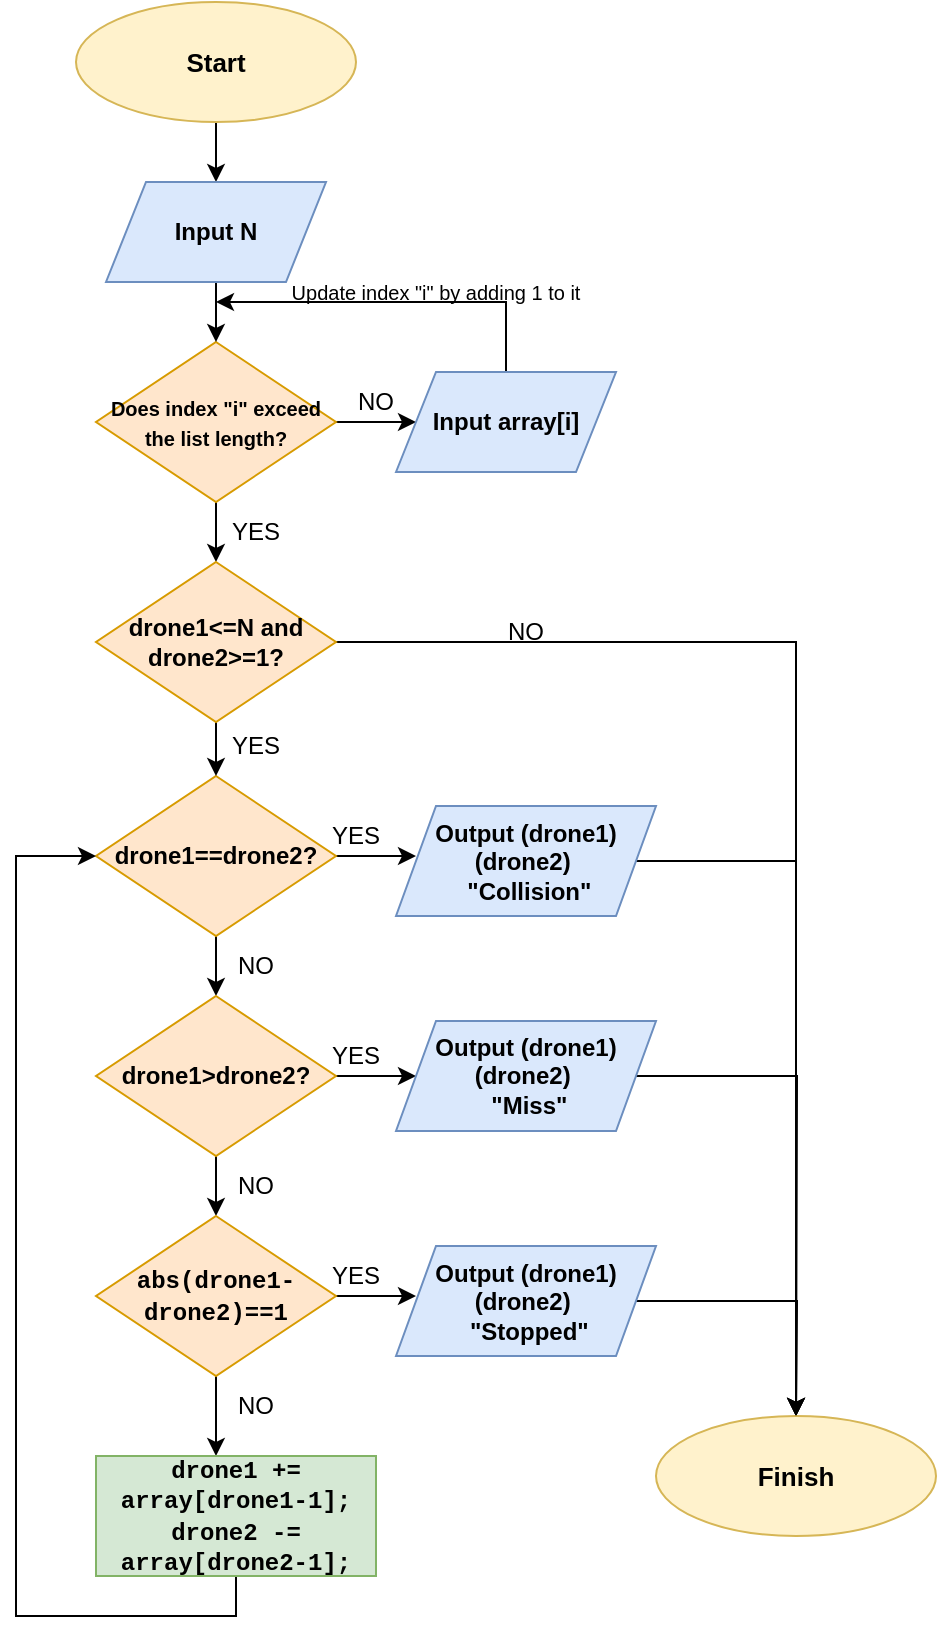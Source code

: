<mxfile version="22.1.5" type="github">
  <diagram name="Сторінка-1" id="wsyRnkK20nKrxmQFOX2D">
    <mxGraphModel dx="1517" dy="830" grid="0" gridSize="10" guides="1" tooltips="1" connect="1" arrows="1" fold="1" page="1" pageScale="1" pageWidth="827" pageHeight="1169" math="0" shadow="0">
      <root>
        <mxCell id="0" />
        <mxCell id="1" parent="0" />
        <mxCell id="AxSoyxzu9PunkMs0Nn3e-5" style="edgeStyle=orthogonalEdgeStyle;rounded=0;orthogonalLoop=1;jettySize=auto;html=1;exitX=0.5;exitY=1;exitDx=0;exitDy=0;entryX=0.5;entryY=0;entryDx=0;entryDy=0;" parent="1" source="AxSoyxzu9PunkMs0Nn3e-1" target="AxSoyxzu9PunkMs0Nn3e-4" edge="1">
          <mxGeometry relative="1" as="geometry" />
        </mxCell>
        <mxCell id="AxSoyxzu9PunkMs0Nn3e-1" value="&lt;b&gt;&lt;font style=&quot;font-size: 13px;&quot;&gt;Start&lt;/font&gt;&lt;/b&gt;" style="ellipse;whiteSpace=wrap;html=1;fillColor=#fff2cc;strokeColor=#d6b656;" parent="1" vertex="1">
          <mxGeometry x="310" y="20" width="140" height="60" as="geometry" />
        </mxCell>
        <mxCell id="AxSoyxzu9PunkMs0Nn3e-7" style="edgeStyle=orthogonalEdgeStyle;rounded=0;orthogonalLoop=1;jettySize=auto;html=1;exitX=1;exitY=0.5;exitDx=0;exitDy=0;entryX=0;entryY=0.5;entryDx=0;entryDy=0;" parent="1" source="AxSoyxzu9PunkMs0Nn3e-2" target="AxSoyxzu9PunkMs0Nn3e-3" edge="1">
          <mxGeometry relative="1" as="geometry" />
        </mxCell>
        <mxCell id="qPT_q6iJ2fGFnq7mAK9Q-3" style="edgeStyle=orthogonalEdgeStyle;rounded=0;orthogonalLoop=1;jettySize=auto;html=1;exitX=0.5;exitY=1;exitDx=0;exitDy=0;" edge="1" parent="1" source="AxSoyxzu9PunkMs0Nn3e-2" target="qPT_q6iJ2fGFnq7mAK9Q-2">
          <mxGeometry relative="1" as="geometry" />
        </mxCell>
        <mxCell id="AxSoyxzu9PunkMs0Nn3e-2" value="&lt;font style=&quot;font-size: 10px;&quot;&gt;&lt;b&gt;Does index &quot;i&quot; exceed the list length?&lt;/b&gt;&lt;/font&gt;" style="rhombus;whiteSpace=wrap;html=1;fillColor=#ffe6cc;strokeColor=#d79b00;" parent="1" vertex="1">
          <mxGeometry x="320" y="190" width="120" height="80" as="geometry" />
        </mxCell>
        <mxCell id="AxSoyxzu9PunkMs0Nn3e-8" style="edgeStyle=orthogonalEdgeStyle;rounded=0;orthogonalLoop=1;jettySize=auto;html=1;exitX=0.5;exitY=0;exitDx=0;exitDy=0;" parent="1" source="AxSoyxzu9PunkMs0Nn3e-3" edge="1">
          <mxGeometry relative="1" as="geometry">
            <mxPoint x="380" y="170" as="targetPoint" />
            <Array as="points">
              <mxPoint x="525" y="170" />
            </Array>
          </mxGeometry>
        </mxCell>
        <mxCell id="AxSoyxzu9PunkMs0Nn3e-3" value="&lt;b&gt;Input array[i]&lt;/b&gt;" style="shape=parallelogram;perimeter=parallelogramPerimeter;whiteSpace=wrap;html=1;fixedSize=1;fillColor=#dae8fc;strokeColor=#6c8ebf;" parent="1" vertex="1">
          <mxGeometry x="470" y="205" width="110" height="50" as="geometry" />
        </mxCell>
        <mxCell id="AxSoyxzu9PunkMs0Nn3e-6" style="edgeStyle=orthogonalEdgeStyle;rounded=0;orthogonalLoop=1;jettySize=auto;html=1;exitX=0.5;exitY=1;exitDx=0;exitDy=0;entryX=0.5;entryY=0;entryDx=0;entryDy=0;" parent="1" source="AxSoyxzu9PunkMs0Nn3e-4" target="AxSoyxzu9PunkMs0Nn3e-2" edge="1">
          <mxGeometry relative="1" as="geometry" />
        </mxCell>
        <mxCell id="AxSoyxzu9PunkMs0Nn3e-4" value="&lt;b&gt;Input N&lt;/b&gt;" style="shape=parallelogram;perimeter=parallelogramPerimeter;whiteSpace=wrap;html=1;fixedSize=1;fillColor=#dae8fc;strokeColor=#6c8ebf;" parent="1" vertex="1">
          <mxGeometry x="325" y="110" width="110" height="50" as="geometry" />
        </mxCell>
        <mxCell id="AxSoyxzu9PunkMs0Nn3e-9" value="NO" style="text;html=1;strokeColor=none;fillColor=none;align=center;verticalAlign=middle;whiteSpace=wrap;rounded=0;" parent="1" vertex="1">
          <mxGeometry x="430" y="205" width="60" height="30" as="geometry" />
        </mxCell>
        <mxCell id="AxSoyxzu9PunkMs0Nn3e-10" value="Update index &quot;i&quot; by adding 1 to it" style="text;html=1;strokeColor=none;fillColor=none;align=center;verticalAlign=middle;whiteSpace=wrap;rounded=0;fontSize=10;" parent="1" vertex="1">
          <mxGeometry x="370" y="150" width="240" height="30" as="geometry" />
        </mxCell>
        <mxCell id="AxSoyxzu9PunkMs0Nn3e-19" style="edgeStyle=orthogonalEdgeStyle;rounded=0;orthogonalLoop=1;jettySize=auto;html=1;exitX=0.5;exitY=1;exitDx=0;exitDy=0;entryX=0.5;entryY=0;entryDx=0;entryDy=0;" parent="1" source="AxSoyxzu9PunkMs0Nn3e-12" target="AxSoyxzu9PunkMs0Nn3e-13" edge="1">
          <mxGeometry relative="1" as="geometry" />
        </mxCell>
        <mxCell id="AxSoyxzu9PunkMs0Nn3e-21" style="edgeStyle=orthogonalEdgeStyle;rounded=0;orthogonalLoop=1;jettySize=auto;html=1;exitX=1;exitY=0.5;exitDx=0;exitDy=0;entryX=0;entryY=0.5;entryDx=0;entryDy=0;" parent="1" source="AxSoyxzu9PunkMs0Nn3e-12" edge="1">
          <mxGeometry relative="1" as="geometry">
            <mxPoint x="480" y="447" as="targetPoint" />
          </mxGeometry>
        </mxCell>
        <mxCell id="AxSoyxzu9PunkMs0Nn3e-12" value="&lt;b&gt;drone1==drone2?&lt;/b&gt;" style="rhombus;whiteSpace=wrap;html=1;fillColor=#ffe6cc;strokeColor=#d79b00;" parent="1" vertex="1">
          <mxGeometry x="320" y="407" width="120" height="80" as="geometry" />
        </mxCell>
        <mxCell id="AxSoyxzu9PunkMs0Nn3e-20" style="edgeStyle=orthogonalEdgeStyle;rounded=0;orthogonalLoop=1;jettySize=auto;html=1;exitX=0.5;exitY=1;exitDx=0;exitDy=0;entryX=0.5;entryY=0;entryDx=0;entryDy=0;" parent="1" source="AxSoyxzu9PunkMs0Nn3e-13" target="AxSoyxzu9PunkMs0Nn3e-14" edge="1">
          <mxGeometry relative="1" as="geometry" />
        </mxCell>
        <mxCell id="AxSoyxzu9PunkMs0Nn3e-22" style="edgeStyle=orthogonalEdgeStyle;rounded=0;orthogonalLoop=1;jettySize=auto;html=1;exitX=1;exitY=0.5;exitDx=0;exitDy=0;entryX=0;entryY=0.5;entryDx=0;entryDy=0;" parent="1" source="AxSoyxzu9PunkMs0Nn3e-13" edge="1">
          <mxGeometry relative="1" as="geometry">
            <mxPoint x="480" y="557" as="targetPoint" />
          </mxGeometry>
        </mxCell>
        <mxCell id="AxSoyxzu9PunkMs0Nn3e-13" value="&lt;b&gt;drone1&amp;gt;drone2?&lt;/b&gt;" style="rhombus;whiteSpace=wrap;html=1;fillColor=#ffe6cc;strokeColor=#d79b00;" parent="1" vertex="1">
          <mxGeometry x="320" y="517" width="120" height="80" as="geometry" />
        </mxCell>
        <mxCell id="AxSoyxzu9PunkMs0Nn3e-23" style="edgeStyle=orthogonalEdgeStyle;rounded=0;orthogonalLoop=1;jettySize=auto;html=1;exitX=1;exitY=0.5;exitDx=0;exitDy=0;entryX=0;entryY=0.5;entryDx=0;entryDy=0;" parent="1" source="AxSoyxzu9PunkMs0Nn3e-14" edge="1">
          <mxGeometry relative="1" as="geometry">
            <mxPoint x="480" y="667" as="targetPoint" />
          </mxGeometry>
        </mxCell>
        <mxCell id="AxSoyxzu9PunkMs0Nn3e-38" style="edgeStyle=orthogonalEdgeStyle;rounded=0;orthogonalLoop=1;jettySize=auto;html=1;exitX=0.5;exitY=1;exitDx=0;exitDy=0;" parent="1" source="AxSoyxzu9PunkMs0Nn3e-14" edge="1">
          <mxGeometry relative="1" as="geometry">
            <mxPoint x="380" y="747" as="targetPoint" />
          </mxGeometry>
        </mxCell>
        <mxCell id="AxSoyxzu9PunkMs0Nn3e-14" value="&lt;font face=&quot;Consolas, Courier New, monospace&quot;&gt;&lt;b style=&quot;&quot;&gt;abs(drone1-drone2)==1&lt;/b&gt;&lt;/font&gt;" style="rhombus;whiteSpace=wrap;html=1;fillColor=#ffe6cc;strokeColor=#d79b00;" parent="1" vertex="1">
          <mxGeometry x="320" y="627" width="120" height="80" as="geometry" />
        </mxCell>
        <mxCell id="AxSoyxzu9PunkMs0Nn3e-24" value="YES" style="text;html=1;strokeColor=none;fillColor=none;align=center;verticalAlign=middle;whiteSpace=wrap;rounded=0;" parent="1" vertex="1">
          <mxGeometry x="370" y="270" width="60" height="30" as="geometry" />
        </mxCell>
        <mxCell id="AxSoyxzu9PunkMs0Nn3e-25" value="YES" style="text;html=1;strokeColor=none;fillColor=none;align=center;verticalAlign=middle;whiteSpace=wrap;rounded=0;" parent="1" vertex="1">
          <mxGeometry x="420" y="422" width="60" height="30" as="geometry" />
        </mxCell>
        <mxCell id="AxSoyxzu9PunkMs0Nn3e-26" value="YES" style="text;html=1;strokeColor=none;fillColor=none;align=center;verticalAlign=middle;whiteSpace=wrap;rounded=0;" parent="1" vertex="1">
          <mxGeometry x="420" y="532" width="60" height="30" as="geometry" />
        </mxCell>
        <mxCell id="AxSoyxzu9PunkMs0Nn3e-27" value="YES" style="text;html=1;strokeColor=none;fillColor=none;align=center;verticalAlign=middle;whiteSpace=wrap;rounded=0;" parent="1" vertex="1">
          <mxGeometry x="420" y="642" width="60" height="30" as="geometry" />
        </mxCell>
        <mxCell id="AxSoyxzu9PunkMs0Nn3e-28" value="NO" style="text;html=1;strokeColor=none;fillColor=none;align=center;verticalAlign=middle;whiteSpace=wrap;rounded=0;" parent="1" vertex="1">
          <mxGeometry x="370" y="487" width="60" height="30" as="geometry" />
        </mxCell>
        <mxCell id="AxSoyxzu9PunkMs0Nn3e-29" value="NO" style="text;html=1;strokeColor=none;fillColor=none;align=center;verticalAlign=middle;whiteSpace=wrap;rounded=0;" parent="1" vertex="1">
          <mxGeometry x="370" y="597" width="60" height="30" as="geometry" />
        </mxCell>
        <mxCell id="AxSoyxzu9PunkMs0Nn3e-34" style="edgeStyle=orthogonalEdgeStyle;rounded=0;orthogonalLoop=1;jettySize=auto;html=1;exitX=1;exitY=0.5;exitDx=0;exitDy=0;entryX=0.5;entryY=0;entryDx=0;entryDy=0;" parent="1" source="AxSoyxzu9PunkMs0Nn3e-30" edge="1">
          <mxGeometry relative="1" as="geometry">
            <mxPoint x="670" y="727" as="targetPoint" />
            <Array as="points">
              <mxPoint x="670" y="450" />
            </Array>
          </mxGeometry>
        </mxCell>
        <mxCell id="AxSoyxzu9PunkMs0Nn3e-30" value="&lt;b&gt;Output (drone1) (drone2)&amp;nbsp;&lt;br style=&quot;border-color: var(--border-color);&quot;&gt;&amp;nbsp;&quot;Collision&quot;&lt;/b&gt;" style="shape=parallelogram;perimeter=parallelogramPerimeter;whiteSpace=wrap;html=1;fixedSize=1;fillColor=#dae8fc;strokeColor=#6c8ebf;" parent="1" vertex="1">
          <mxGeometry x="470" y="422" width="130" height="55" as="geometry" />
        </mxCell>
        <mxCell id="AxSoyxzu9PunkMs0Nn3e-36" style="edgeStyle=orthogonalEdgeStyle;rounded=0;orthogonalLoop=1;jettySize=auto;html=1;exitX=1;exitY=0.5;exitDx=0;exitDy=0;" parent="1" source="AxSoyxzu9PunkMs0Nn3e-31" edge="1">
          <mxGeometry relative="1" as="geometry">
            <mxPoint x="670" y="727" as="targetPoint" />
          </mxGeometry>
        </mxCell>
        <mxCell id="AxSoyxzu9PunkMs0Nn3e-31" value="&lt;b&gt;Output (drone1) (drone2)&amp;nbsp;&lt;br style=&quot;border-color: var(--border-color);&quot;&gt;&amp;nbsp;&quot;Stopped&quot;&lt;/b&gt;" style="shape=parallelogram;perimeter=parallelogramPerimeter;whiteSpace=wrap;html=1;fixedSize=1;fillColor=#dae8fc;strokeColor=#6c8ebf;" parent="1" vertex="1">
          <mxGeometry x="470" y="642" width="130" height="55" as="geometry" />
        </mxCell>
        <mxCell id="AxSoyxzu9PunkMs0Nn3e-35" style="edgeStyle=orthogonalEdgeStyle;rounded=0;orthogonalLoop=1;jettySize=auto;html=1;exitX=1;exitY=0.5;exitDx=0;exitDy=0;" parent="1" source="AxSoyxzu9PunkMs0Nn3e-32" edge="1">
          <mxGeometry relative="1" as="geometry">
            <mxPoint x="670" y="727" as="targetPoint" />
          </mxGeometry>
        </mxCell>
        <mxCell id="AxSoyxzu9PunkMs0Nn3e-32" value="&lt;b&gt;Output (drone1) (drone2)&amp;nbsp;&lt;br style=&quot;border-color: var(--border-color);&quot;&gt;&amp;nbsp;&quot;Miss&quot;&lt;/b&gt;" style="shape=parallelogram;perimeter=parallelogramPerimeter;whiteSpace=wrap;html=1;fixedSize=1;fillColor=#dae8fc;strokeColor=#6c8ebf;" parent="1" vertex="1">
          <mxGeometry x="470" y="529.5" width="130" height="55" as="geometry" />
        </mxCell>
        <mxCell id="AxSoyxzu9PunkMs0Nn3e-41" style="edgeStyle=orthogonalEdgeStyle;rounded=0;orthogonalLoop=1;jettySize=auto;html=1;exitX=0.5;exitY=1;exitDx=0;exitDy=0;entryX=0;entryY=0.5;entryDx=0;entryDy=0;" parent="1" source="AxSoyxzu9PunkMs0Nn3e-39" target="AxSoyxzu9PunkMs0Nn3e-12" edge="1">
          <mxGeometry relative="1" as="geometry">
            <Array as="points">
              <mxPoint x="390" y="827" />
              <mxPoint x="280" y="827" />
              <mxPoint x="280" y="447" />
            </Array>
          </mxGeometry>
        </mxCell>
        <mxCell id="AxSoyxzu9PunkMs0Nn3e-39" value="&lt;font face=&quot;Consolas, Courier New, monospace&quot;&gt;&lt;b&gt;drone1 += array[drone1-1]; drone2 -= array[drone2-1];&lt;/b&gt;&lt;/font&gt;" style="rounded=0;whiteSpace=wrap;html=1;fillColor=#d5e8d4;strokeColor=#82b366;" parent="1" vertex="1">
          <mxGeometry x="320" y="747" width="140" height="60" as="geometry" />
        </mxCell>
        <mxCell id="AxSoyxzu9PunkMs0Nn3e-40" value="NO" style="text;html=1;strokeColor=none;fillColor=none;align=center;verticalAlign=middle;whiteSpace=wrap;rounded=0;" parent="1" vertex="1">
          <mxGeometry x="370" y="707" width="60" height="30" as="geometry" />
        </mxCell>
        <mxCell id="AxSoyxzu9PunkMs0Nn3e-42" value="&lt;span style=&quot;font-size: 13px;&quot;&gt;&lt;b&gt;Finish&lt;/b&gt;&lt;/span&gt;" style="ellipse;whiteSpace=wrap;html=1;fillColor=#fff2cc;strokeColor=#d6b656;" parent="1" vertex="1">
          <mxGeometry x="600" y="727" width="140" height="60" as="geometry" />
        </mxCell>
        <mxCell id="qPT_q6iJ2fGFnq7mAK9Q-4" style="edgeStyle=orthogonalEdgeStyle;rounded=0;orthogonalLoop=1;jettySize=auto;html=1;exitX=0.5;exitY=1;exitDx=0;exitDy=0;entryX=0.5;entryY=0;entryDx=0;entryDy=0;" edge="1" parent="1" source="qPT_q6iJ2fGFnq7mAK9Q-2" target="AxSoyxzu9PunkMs0Nn3e-12">
          <mxGeometry relative="1" as="geometry" />
        </mxCell>
        <mxCell id="qPT_q6iJ2fGFnq7mAK9Q-6" style="edgeStyle=orthogonalEdgeStyle;rounded=0;orthogonalLoop=1;jettySize=auto;html=1;exitX=1;exitY=0.5;exitDx=0;exitDy=0;entryX=0.5;entryY=0;entryDx=0;entryDy=0;" edge="1" parent="1" source="qPT_q6iJ2fGFnq7mAK9Q-2" target="AxSoyxzu9PunkMs0Nn3e-42">
          <mxGeometry relative="1" as="geometry" />
        </mxCell>
        <mxCell id="qPT_q6iJ2fGFnq7mAK9Q-2" value="&lt;b&gt;drone1&amp;lt;=N and drone2&amp;gt;=1?&lt;/b&gt;" style="rhombus;whiteSpace=wrap;html=1;fillColor=#ffe6cc;strokeColor=#d79b00;" vertex="1" parent="1">
          <mxGeometry x="320" y="300" width="120" height="80" as="geometry" />
        </mxCell>
        <mxCell id="qPT_q6iJ2fGFnq7mAK9Q-5" value="YES" style="text;html=1;strokeColor=none;fillColor=none;align=center;verticalAlign=middle;whiteSpace=wrap;rounded=0;" vertex="1" parent="1">
          <mxGeometry x="370" y="377" width="60" height="30" as="geometry" />
        </mxCell>
        <mxCell id="qPT_q6iJ2fGFnq7mAK9Q-7" value="NO" style="text;html=1;strokeColor=none;fillColor=none;align=center;verticalAlign=middle;whiteSpace=wrap;rounded=0;" vertex="1" parent="1">
          <mxGeometry x="505" y="320" width="60" height="30" as="geometry" />
        </mxCell>
      </root>
    </mxGraphModel>
  </diagram>
</mxfile>
